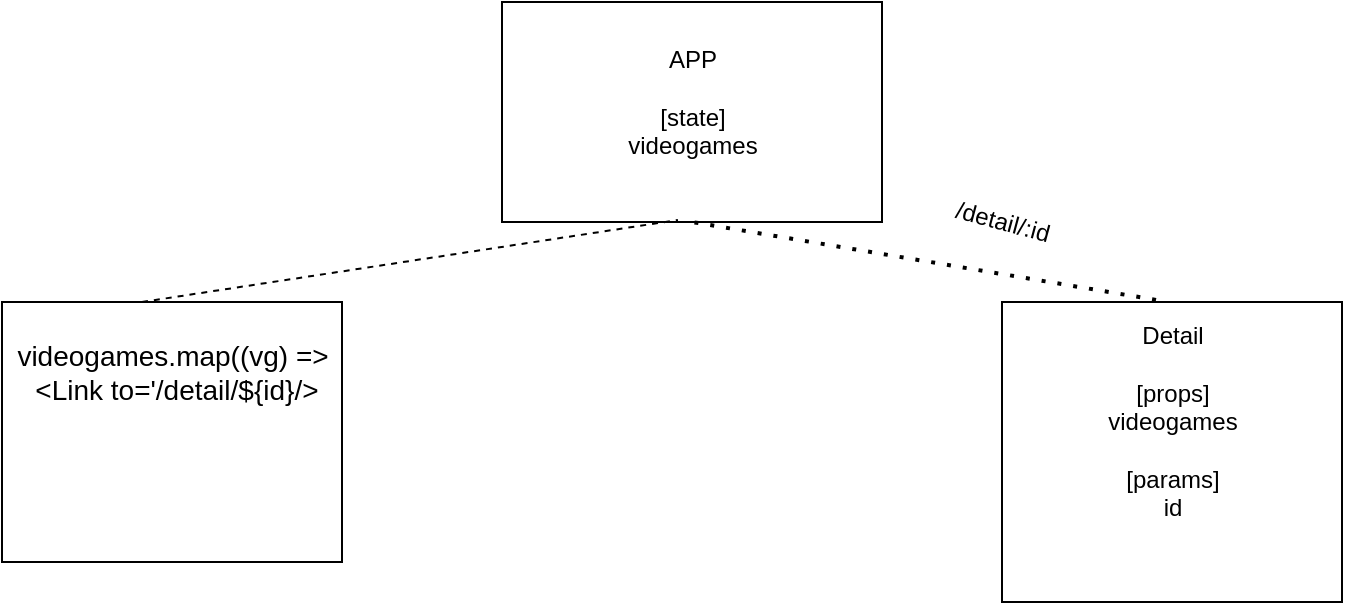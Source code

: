 <mxfile version="14.8.0" type="github">
  <diagram id="3MvvJBz6wv4owAFCIHYM" name="Page-1">
    <mxGraphModel dx="706" dy="686" grid="1" gridSize="10" guides="1" tooltips="1" connect="1" arrows="1" fold="1" page="1" pageScale="1" pageWidth="850" pageHeight="1100" math="0" shadow="0">
      <root>
        <mxCell id="0" />
        <mxCell id="1" parent="0" />
        <mxCell id="5v4NFAhYpby6WN-5Cood-3" value="" style="rounded=0;whiteSpace=wrap;html=1;" vertex="1" parent="1">
          <mxGeometry x="300" y="20" width="190" height="110" as="geometry" />
        </mxCell>
        <mxCell id="5v4NFAhYpby6WN-5Cood-4" value="APP&lt;br&gt;&lt;br&gt;[state]&lt;br&gt;videogames" style="text;html=1;align=center;verticalAlign=middle;resizable=0;points=[];autosize=1;strokeColor=none;" vertex="1" parent="1">
          <mxGeometry x="355" y="40" width="80" height="60" as="geometry" />
        </mxCell>
        <mxCell id="5v4NFAhYpby6WN-5Cood-6" value="" style="endArrow=none;dashed=1;html=1;entryX=0.463;entryY=0.991;entryDx=0;entryDy=0;entryPerimeter=0;" edge="1" parent="1" target="5v4NFAhYpby6WN-5Cood-3">
          <mxGeometry width="50" height="50" relative="1" as="geometry">
            <mxPoint x="120" y="170" as="sourcePoint" />
            <mxPoint x="390" y="310" as="targetPoint" />
          </mxGeometry>
        </mxCell>
        <mxCell id="5v4NFAhYpby6WN-5Cood-7" value="" style="rounded=0;whiteSpace=wrap;html=1;" vertex="1" parent="1">
          <mxGeometry x="50" y="170" width="170" height="130" as="geometry" />
        </mxCell>
        <mxCell id="5v4NFAhYpby6WN-5Cood-8" value="&lt;font style=&quot;font-size: 14px&quot;&gt;videogames.map((vg) =&amp;gt;&lt;br&gt;&amp;nbsp;&amp;lt;Link to=&#39;/detail/${id}/&amp;gt;&lt;/font&gt;" style="text;html=1;align=center;verticalAlign=middle;resizable=0;points=[];autosize=1;strokeColor=none;" vertex="1" parent="1">
          <mxGeometry x="50" y="185" width="170" height="40" as="geometry" />
        </mxCell>
        <mxCell id="5v4NFAhYpby6WN-5Cood-12" value="" style="endArrow=none;dashed=1;html=1;dashPattern=1 3;strokeWidth=2;entryX=0.5;entryY=1;entryDx=0;entryDy=0;exitX=0.453;exitY=-0.007;exitDx=0;exitDy=0;exitPerimeter=0;" edge="1" parent="1" source="5v4NFAhYpby6WN-5Cood-13" target="5v4NFAhYpby6WN-5Cood-3">
          <mxGeometry width="50" height="50" relative="1" as="geometry">
            <mxPoint x="570" y="160" as="sourcePoint" />
            <mxPoint x="390" y="300" as="targetPoint" />
          </mxGeometry>
        </mxCell>
        <mxCell id="5v4NFAhYpby6WN-5Cood-13" value="" style="rounded=0;whiteSpace=wrap;html=1;" vertex="1" parent="1">
          <mxGeometry x="550" y="170" width="170" height="150" as="geometry" />
        </mxCell>
        <mxCell id="5v4NFAhYpby6WN-5Cood-14" value="Detail&lt;br&gt;&lt;br&gt;[props]&lt;br&gt;videogames&lt;br&gt;&lt;br&gt;[params]&lt;br&gt;id" style="text;html=1;align=center;verticalAlign=middle;resizable=0;points=[];autosize=1;strokeColor=none;" vertex="1" parent="1">
          <mxGeometry x="595" y="180" width="80" height="100" as="geometry" />
        </mxCell>
        <mxCell id="5v4NFAhYpby6WN-5Cood-15" value="/detail/:id" style="text;html=1;align=center;verticalAlign=middle;resizable=0;points=[];autosize=1;strokeColor=none;rotation=15;" vertex="1" parent="1">
          <mxGeometry x="520" y="120" width="60" height="20" as="geometry" />
        </mxCell>
      </root>
    </mxGraphModel>
  </diagram>
</mxfile>
